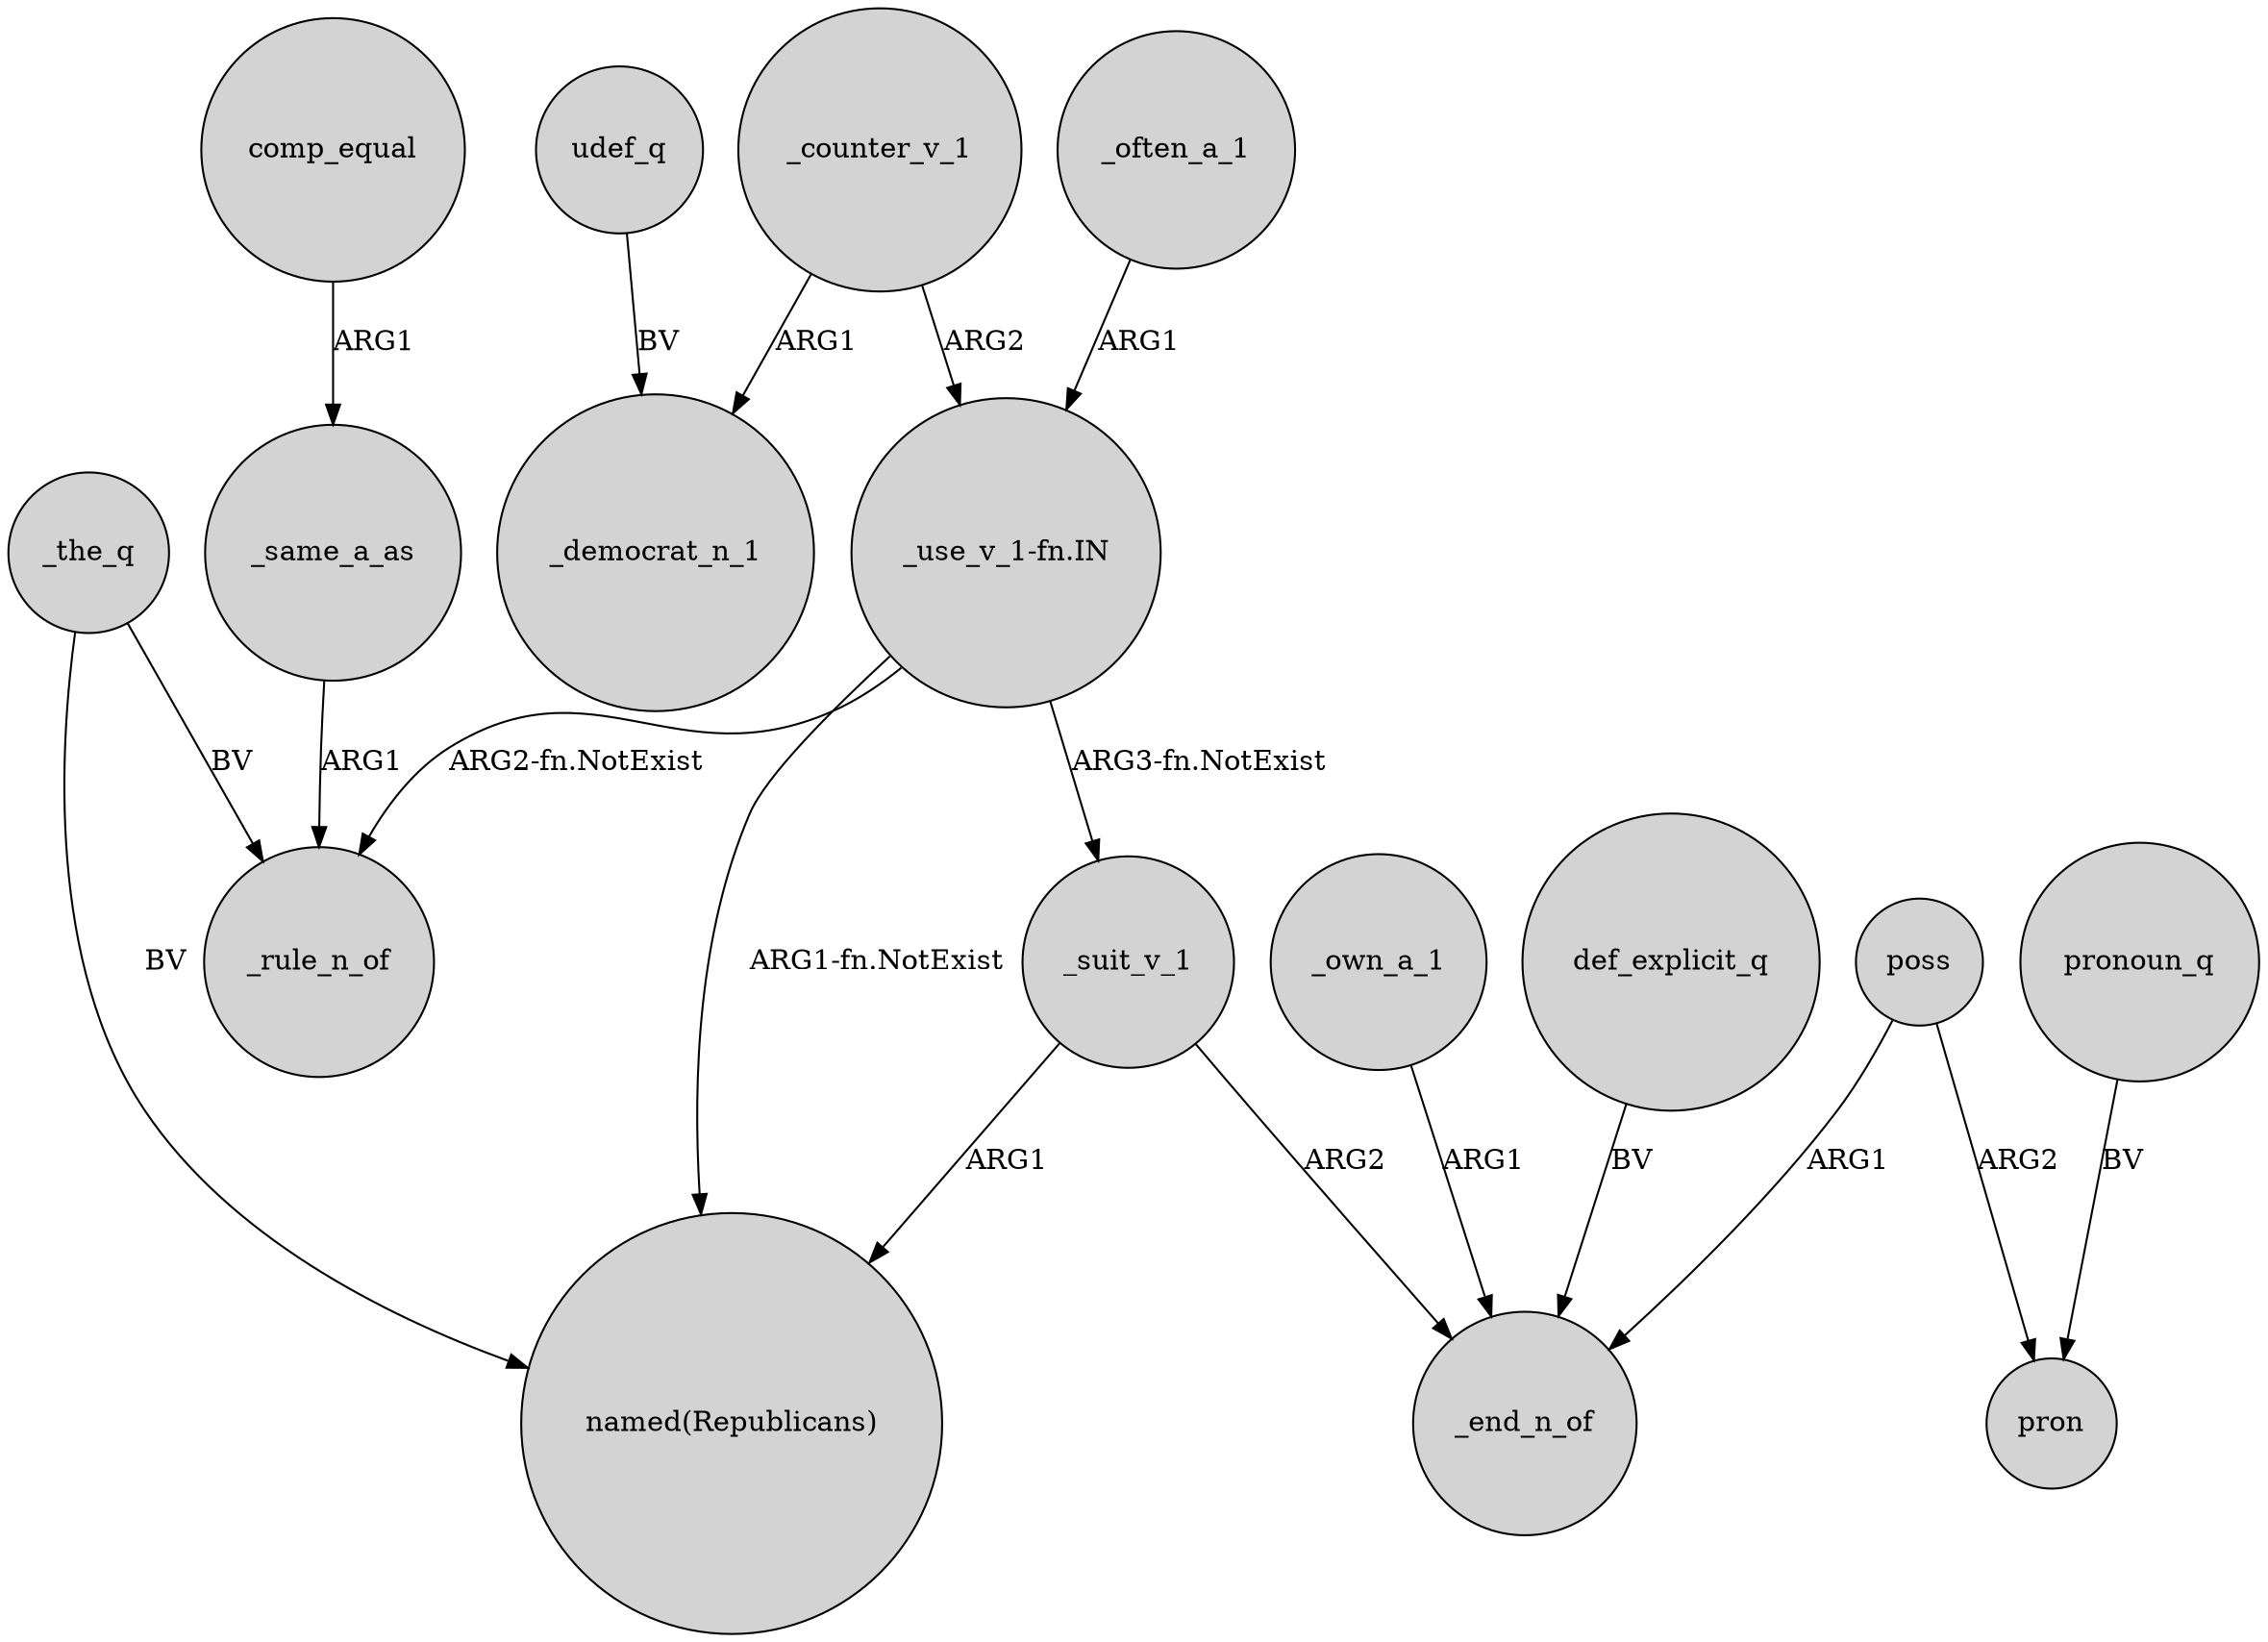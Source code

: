 digraph {
	node [shape=circle style=filled]
	def_explicit_q -> _end_n_of [label=BV]
	"_use_v_1-fn.IN" -> _suit_v_1 [label="ARG3-fn.NotExist"]
	comp_equal -> _same_a_as [label=ARG1]
	_counter_v_1 -> _democrat_n_1 [label=ARG1]
	"_use_v_1-fn.IN" -> "named(Republicans)" [label="ARG1-fn.NotExist"]
	_suit_v_1 -> "named(Republicans)" [label=ARG1]
	_suit_v_1 -> _end_n_of [label=ARG2]
	poss -> pron [label=ARG2]
	_own_a_1 -> _end_n_of [label=ARG1]
	udef_q -> _democrat_n_1 [label=BV]
	_counter_v_1 -> "_use_v_1-fn.IN" [label=ARG2]
	"_use_v_1-fn.IN" -> _rule_n_of [label="ARG2-fn.NotExist"]
	poss -> _end_n_of [label=ARG1]
	_same_a_as -> _rule_n_of [label=ARG1]
	_the_q -> _rule_n_of [label=BV]
	_the_q -> "named(Republicans)" [label=BV]
	_often_a_1 -> "_use_v_1-fn.IN" [label=ARG1]
	pronoun_q -> pron [label=BV]
}
